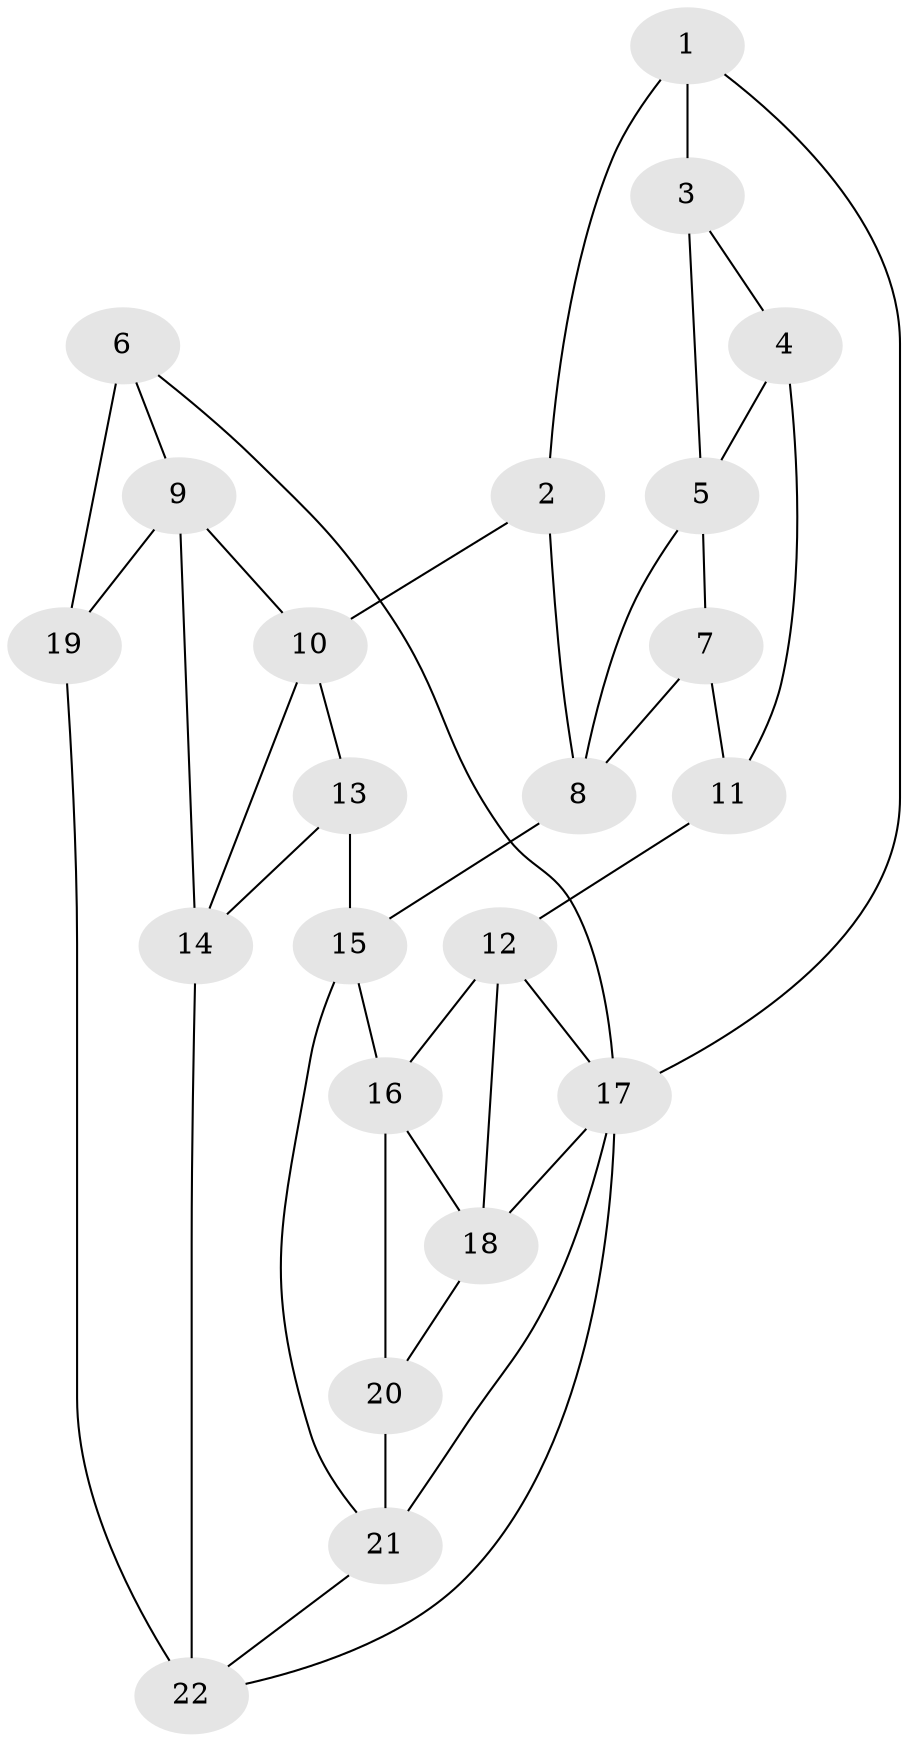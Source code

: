 // original degree distribution, {3: 0.03636363636363636, 4: 0.23636363636363636, 6: 0.18181818181818182, 5: 0.5454545454545454}
// Generated by graph-tools (version 1.1) at 2025/38/03/04/25 23:38:24]
// undirected, 22 vertices, 40 edges
graph export_dot {
  node [color=gray90,style=filled];
  1;
  2;
  3;
  4;
  5;
  6;
  7;
  8;
  9;
  10;
  11;
  12;
  13;
  14;
  15;
  16;
  17;
  18;
  19;
  20;
  21;
  22;
  1 -- 2 [weight=1.0];
  1 -- 3 [weight=1.0];
  1 -- 17 [weight=1.0];
  2 -- 8 [weight=1.0];
  2 -- 10 [weight=1.0];
  3 -- 4 [weight=1.0];
  3 -- 5 [weight=1.0];
  4 -- 5 [weight=1.0];
  4 -- 11 [weight=1.0];
  5 -- 7 [weight=1.0];
  5 -- 8 [weight=1.0];
  6 -- 9 [weight=1.0];
  6 -- 17 [weight=1.0];
  6 -- 19 [weight=2.0];
  7 -- 8 [weight=1.0];
  7 -- 11 [weight=1.0];
  8 -- 15 [weight=1.0];
  9 -- 10 [weight=1.0];
  9 -- 14 [weight=1.0];
  9 -- 19 [weight=1.0];
  10 -- 13 [weight=1.0];
  10 -- 14 [weight=1.0];
  11 -- 12 [weight=2.0];
  12 -- 16 [weight=1.0];
  12 -- 17 [weight=1.0];
  12 -- 18 [weight=1.0];
  13 -- 14 [weight=1.0];
  13 -- 15 [weight=2.0];
  14 -- 22 [weight=1.0];
  15 -- 16 [weight=1.0];
  15 -- 21 [weight=1.0];
  16 -- 18 [weight=1.0];
  16 -- 20 [weight=1.0];
  17 -- 18 [weight=1.0];
  17 -- 21 [weight=1.0];
  17 -- 22 [weight=1.0];
  18 -- 20 [weight=1.0];
  19 -- 22 [weight=2.0];
  20 -- 21 [weight=2.0];
  21 -- 22 [weight=1.0];
}
